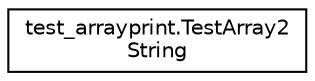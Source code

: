 digraph "Graphical Class Hierarchy"
{
 // LATEX_PDF_SIZE
  edge [fontname="Helvetica",fontsize="10",labelfontname="Helvetica",labelfontsize="10"];
  node [fontname="Helvetica",fontsize="10",shape=record];
  rankdir="LR";
  Node0 [label="test_arrayprint.TestArray2\lString",height=0.2,width=0.4,color="black", fillcolor="white", style="filled",URL="$classtest__arrayprint_1_1TestArray2String.html",tooltip=" "];
}
